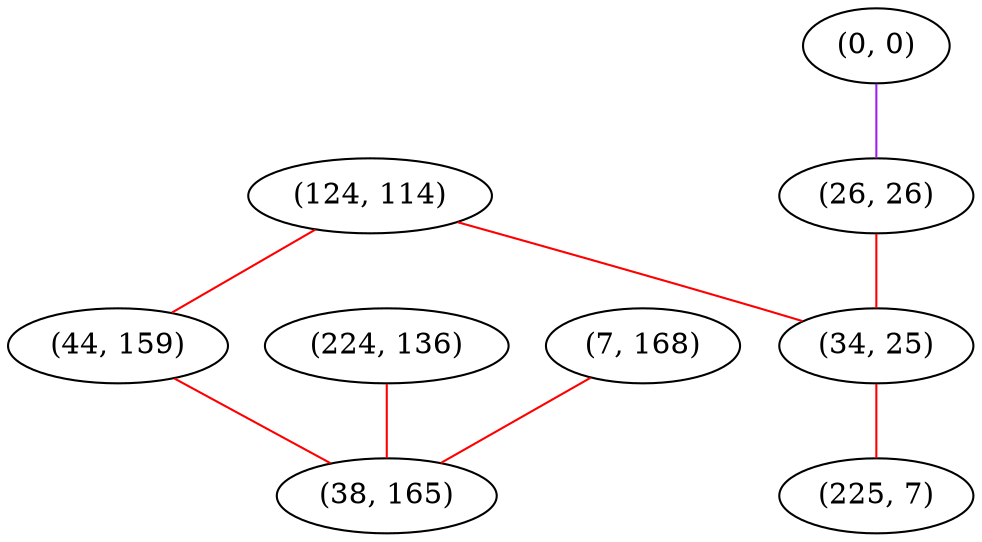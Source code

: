 graph "" {
"(124, 114)";
"(0, 0)";
"(26, 26)";
"(44, 159)";
"(34, 25)";
"(225, 7)";
"(224, 136)";
"(7, 168)";
"(38, 165)";
"(124, 114)" -- "(44, 159)"  [color=red, key=0, weight=1];
"(124, 114)" -- "(34, 25)"  [color=red, key=0, weight=1];
"(0, 0)" -- "(26, 26)"  [color=purple, key=0, weight=4];
"(26, 26)" -- "(34, 25)"  [color=red, key=0, weight=1];
"(44, 159)" -- "(38, 165)"  [color=red, key=0, weight=1];
"(34, 25)" -- "(225, 7)"  [color=red, key=0, weight=1];
"(224, 136)" -- "(38, 165)"  [color=red, key=0, weight=1];
"(7, 168)" -- "(38, 165)"  [color=red, key=0, weight=1];
}
